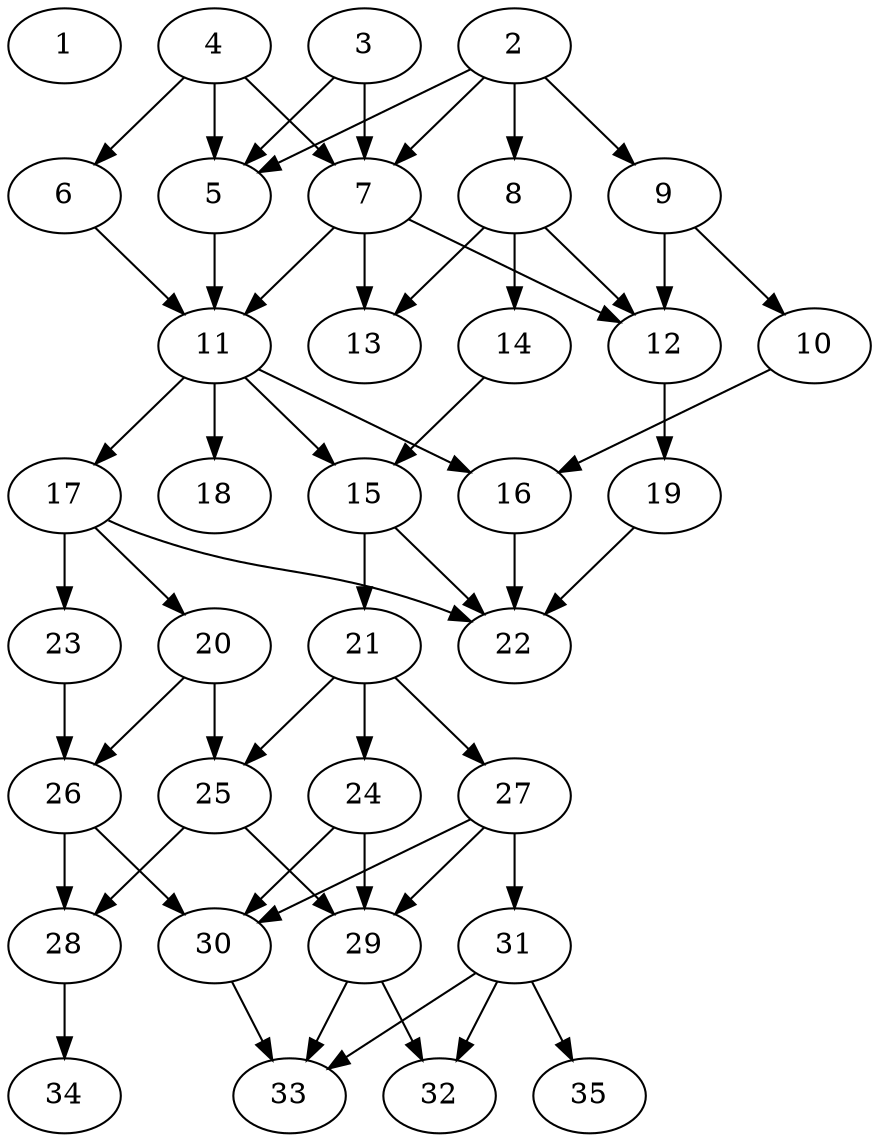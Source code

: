 // DAG automatically generated by daggen at Thu Oct  3 14:05:37 2019
// ./daggen --dot -n 35 --ccr 0.5 --fat 0.5 --regular 0.9 --density 0.7 --mindata 5242880 --maxdata 52428800 
digraph G {
  1 [size="95907840", alpha="0.10", expect_size="47953920"] 
  2 [size="74479616", alpha="0.07", expect_size="37239808"] 
  2 -> 5 [size ="37239808"]
  2 -> 7 [size ="37239808"]
  2 -> 8 [size ="37239808"]
  2 -> 9 [size ="37239808"]
  3 [size="25671680", alpha="0.12", expect_size="12835840"] 
  3 -> 5 [size ="12835840"]
  3 -> 7 [size ="12835840"]
  4 [size="100096000", alpha="0.15", expect_size="50048000"] 
  4 -> 5 [size ="50048000"]
  4 -> 6 [size ="50048000"]
  4 -> 7 [size ="50048000"]
  5 [size="57053184", alpha="0.20", expect_size="28526592"] 
  5 -> 11 [size ="28526592"]
  6 [size="66809856", alpha="0.15", expect_size="33404928"] 
  6 -> 11 [size ="33404928"]
  7 [size="79063040", alpha="0.06", expect_size="39531520"] 
  7 -> 11 [size ="39531520"]
  7 -> 12 [size ="39531520"]
  7 -> 13 [size ="39531520"]
  8 [size="79495168", alpha="0.13", expect_size="39747584"] 
  8 -> 12 [size ="39747584"]
  8 -> 13 [size ="39747584"]
  8 -> 14 [size ="39747584"]
  9 [size="32686080", alpha="0.06", expect_size="16343040"] 
  9 -> 10 [size ="16343040"]
  9 -> 12 [size ="16343040"]
  10 [size="73578496", alpha="0.07", expect_size="36789248"] 
  10 -> 16 [size ="36789248"]
  11 [size="77510656", alpha="0.08", expect_size="38755328"] 
  11 -> 15 [size ="38755328"]
  11 -> 16 [size ="38755328"]
  11 -> 17 [size ="38755328"]
  11 -> 18 [size ="38755328"]
  12 [size="32272384", alpha="0.11", expect_size="16136192"] 
  12 -> 19 [size ="16136192"]
  13 [size="63879168", alpha="0.07", expect_size="31939584"] 
  14 [size="26441728", alpha="0.08", expect_size="13220864"] 
  14 -> 15 [size ="13220864"]
  15 [size="96167936", alpha="0.05", expect_size="48083968"] 
  15 -> 21 [size ="48083968"]
  15 -> 22 [size ="48083968"]
  16 [size="95494144", alpha="0.02", expect_size="47747072"] 
  16 -> 22 [size ="47747072"]
  17 [size="73766912", alpha="0.18", expect_size="36883456"] 
  17 -> 20 [size ="36883456"]
  17 -> 22 [size ="36883456"]
  17 -> 23 [size ="36883456"]
  18 [size="100448256", alpha="0.17", expect_size="50224128"] 
  19 [size="66721792", alpha="0.11", expect_size="33360896"] 
  19 -> 22 [size ="33360896"]
  20 [size="93538304", alpha="0.12", expect_size="46769152"] 
  20 -> 25 [size ="46769152"]
  20 -> 26 [size ="46769152"]
  21 [size="33101824", alpha="0.12", expect_size="16550912"] 
  21 -> 24 [size ="16550912"]
  21 -> 25 [size ="16550912"]
  21 -> 27 [size ="16550912"]
  22 [size="70760448", alpha="0.06", expect_size="35380224"] 
  23 [size="30273536", alpha="0.02", expect_size="15136768"] 
  23 -> 26 [size ="15136768"]
  24 [size="65310720", alpha="0.18", expect_size="32655360"] 
  24 -> 29 [size ="32655360"]
  24 -> 30 [size ="32655360"]
  25 [size="103606272", alpha="0.04", expect_size="51803136"] 
  25 -> 28 [size ="51803136"]
  25 -> 29 [size ="51803136"]
  26 [size="34336768", alpha="0.01", expect_size="17168384"] 
  26 -> 28 [size ="17168384"]
  26 -> 30 [size ="17168384"]
  27 [size="41533440", alpha="0.13", expect_size="20766720"] 
  27 -> 29 [size ="20766720"]
  27 -> 30 [size ="20766720"]
  27 -> 31 [size ="20766720"]
  28 [size="30347264", alpha="0.20", expect_size="15173632"] 
  28 -> 34 [size ="15173632"]
  29 [size="15777792", alpha="0.11", expect_size="7888896"] 
  29 -> 32 [size ="7888896"]
  29 -> 33 [size ="7888896"]
  30 [size="66050048", alpha="0.16", expect_size="33025024"] 
  30 -> 33 [size ="33025024"]
  31 [size="30429184", alpha="0.15", expect_size="15214592"] 
  31 -> 32 [size ="15214592"]
  31 -> 33 [size ="15214592"]
  31 -> 35 [size ="15214592"]
  32 [size="88707072", alpha="0.18", expect_size="44353536"] 
  33 [size="21766144", alpha="0.13", expect_size="10883072"] 
  34 [size="33536000", alpha="0.11", expect_size="16768000"] 
  35 [size="24885248", alpha="0.08", expect_size="12442624"] 
}
